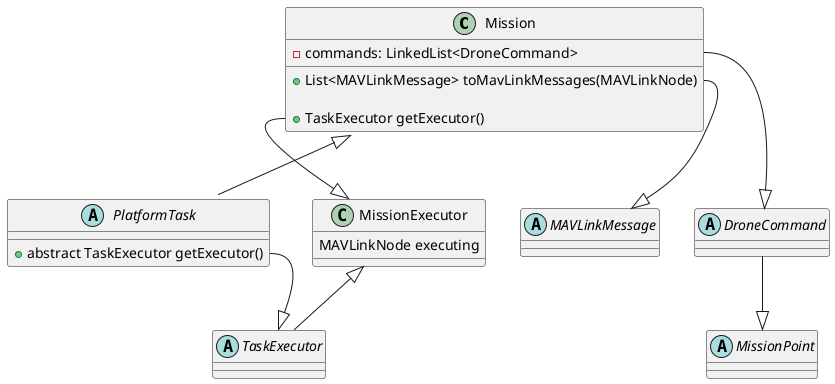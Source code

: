 @startuml

class Mission {

    - commands: LinkedList<DroneCommand>

    + List<MAVLinkMessage> toMavLinkMessages(MAVLinkNode)

    + TaskExecutor getExecutor()

}

abstract class PlatformTask {
    + abstract TaskExecutor getExecutor()
}

abstract class TaskExecutor

class MissionExecutor {

    MAVLinkNode executing

}

abstract class MAVLinkMessage

abstract class DroneCommand

abstract class MissionPoint

Mission <|-- PlatformTask

Mission::commands --|> DroneCommand

Mission::toMavLinkMessages --|> MAVLinkMessage

PlatformTask::getExecutor --|> TaskExecutor

Mission::getExecutor --|> MissionExecutor

DroneCommand --|> MissionPoint

MissionExecutor <|-- TaskExecutor

@enduml